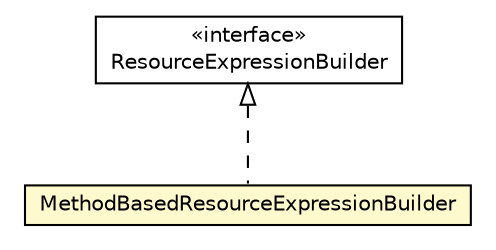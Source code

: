 #!/usr/local/bin/dot
#
# Class diagram 
# Generated by UMLGraph version 5.1 (http://www.umlgraph.org/)
#

digraph G {
	edge [fontname="Helvetica",fontsize=10,labelfontname="Helvetica",labelfontsize=10];
	node [fontname="Helvetica",fontsize=10,shape=plaintext];
	nodesep=0.25;
	ranksep=0.5;
	// org.androidtransfuse.gen.variableBuilder.resource.MethodBasedResourceExpressionBuilder
	c84270 [label=<<table title="org.androidtransfuse.gen.variableBuilder.resource.MethodBasedResourceExpressionBuilder" border="0" cellborder="1" cellspacing="0" cellpadding="2" port="p" bgcolor="lemonChiffon" href="./MethodBasedResourceExpressionBuilder.html">
		<tr><td><table border="0" cellspacing="0" cellpadding="1">
<tr><td align="center" balign="center"> MethodBasedResourceExpressionBuilder </td></tr>
		</table></td></tr>
		</table>>, fontname="Helvetica", fontcolor="black", fontsize=10.0];
	// org.androidtransfuse.gen.variableBuilder.resource.ResourceExpressionBuilder
	c84273 [label=<<table title="org.androidtransfuse.gen.variableBuilder.resource.ResourceExpressionBuilder" border="0" cellborder="1" cellspacing="0" cellpadding="2" port="p" href="./ResourceExpressionBuilder.html">
		<tr><td><table border="0" cellspacing="0" cellpadding="1">
<tr><td align="center" balign="center"> &#171;interface&#187; </td></tr>
<tr><td align="center" balign="center"> ResourceExpressionBuilder </td></tr>
		</table></td></tr>
		</table>>, fontname="Helvetica", fontcolor="black", fontsize=10.0];
	//org.androidtransfuse.gen.variableBuilder.resource.MethodBasedResourceExpressionBuilder implements org.androidtransfuse.gen.variableBuilder.resource.ResourceExpressionBuilder
	c84273:p -> c84270:p [dir=back,arrowtail=empty,style=dashed];
}

